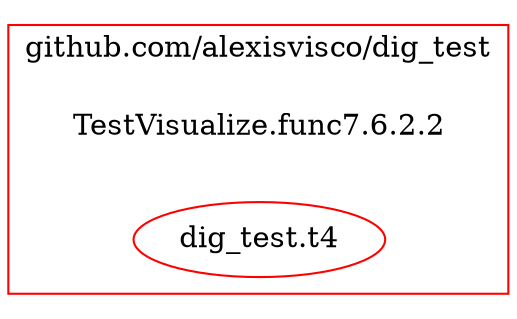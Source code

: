 digraph {
	rankdir=RL;
	graph [compound=true];
	
		subgraph cluster_0 {
			label = "github.com/alexisvisco/dig_test";
			constructor_0 [shape=plaintext label="TestVisualize.func7.6.2.2"];
			color=red;
			"dig_test.t4" [label=<dig_test.t4>];
			
		}
		
		
	"dig_test.t4" [color=red];
	
}